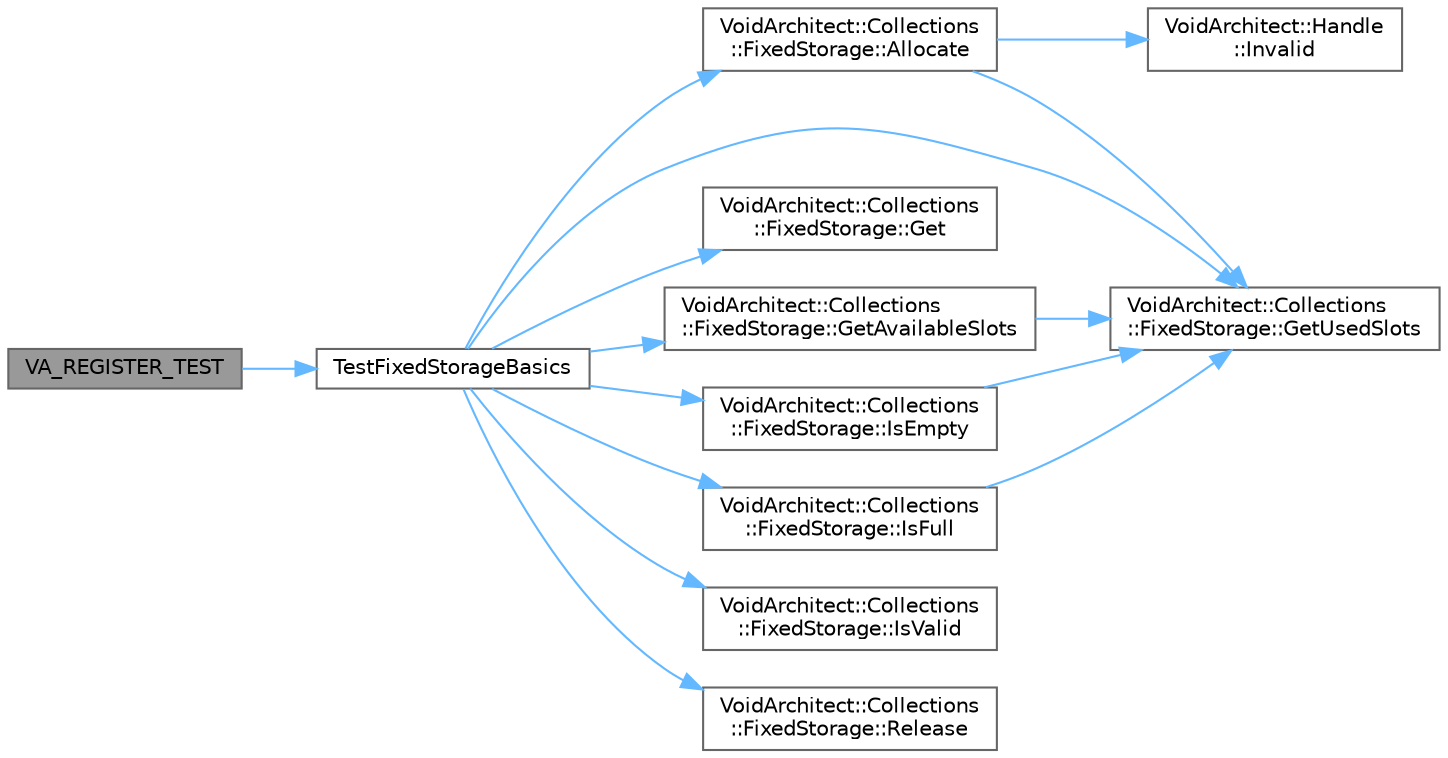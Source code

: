 digraph "VA_REGISTER_TEST"
{
 // LATEX_PDF_SIZE
  bgcolor="transparent";
  edge [fontname=Helvetica,fontsize=10,labelfontname=Helvetica,labelfontsize=10];
  node [fontname=Helvetica,fontsize=10,shape=box,height=0.2,width=0.4];
  rankdir="LR";
  Node1 [id="Node000001",label="VA_REGISTER_TEST",height=0.2,width=0.4,color="gray40", fillcolor="grey60", style="filled", fontcolor="black",tooltip=" "];
  Node1 -> Node2 [id="edge1_Node000001_Node000002",color="steelblue1",style="solid",tooltip=" "];
  Node2 [id="Node000002",label="TestFixedStorageBasics",height=0.2,width=0.4,color="grey40", fillcolor="white", style="filled",URL="$_fixed_storage_tests_8cpp.html#a1990d785967c245a0c198ad78a50f427",tooltip="Test basic FixedStorage operations."];
  Node2 -> Node3 [id="edge2_Node000002_Node000003",color="steelblue1",style="solid",tooltip=" "];
  Node3 [id="Node000003",label="VoidArchitect::Collections\l::FixedStorage::Allocate",height=0.2,width=0.4,color="grey40", fillcolor="white", style="filled",URL="$class_void_architect_1_1_collections_1_1_fixed_storage.html#a9f4828c0199ff0cd6a2f08f7622e3e78",tooltip="Allocate a new slot and construct object in-place."];
  Node3 -> Node4 [id="edge3_Node000003_Node000004",color="steelblue1",style="solid",tooltip=" "];
  Node4 [id="Node000004",label="VoidArchitect::Collections\l::FixedStorage::GetUsedSlots",height=0.2,width=0.4,color="grey40", fillcolor="white", style="filled",URL="$class_void_architect_1_1_collections_1_1_fixed_storage.html#a005394a788ffe413201e38331689de39",tooltip="Get the number of currently allocated slots."];
  Node3 -> Node5 [id="edge4_Node000003_Node000005",color="steelblue1",style="solid",tooltip=" "];
  Node5 [id="Node000005",label="VoidArchitect::Handle\l::Invalid",height=0.2,width=0.4,color="grey40", fillcolor="white", style="filled",URL="$struct_void_architect_1_1_handle.html#a791780bb18d11208b419903a9086b937",tooltip="Create an explicitly invalid handle."];
  Node2 -> Node6 [id="edge5_Node000002_Node000006",color="steelblue1",style="solid",tooltip=" "];
  Node6 [id="Node000006",label="VoidArchitect::Collections\l::FixedStorage::Get",height=0.2,width=0.4,color="grey40", fillcolor="white", style="filled",URL="$class_void_architect_1_1_collections_1_1_fixed_storage.html#a721d4fae44f875c5946058de2effd441",tooltip="Get mutable object by handle."];
  Node2 -> Node7 [id="edge6_Node000002_Node000007",color="steelblue1",style="solid",tooltip=" "];
  Node7 [id="Node000007",label="VoidArchitect::Collections\l::FixedStorage::GetAvailableSlots",height=0.2,width=0.4,color="grey40", fillcolor="white", style="filled",URL="$class_void_architect_1_1_collections_1_1_fixed_storage.html#afe2778e3d3166561b21a248eb83e2491",tooltip="Get the number of available slots."];
  Node7 -> Node4 [id="edge7_Node000007_Node000004",color="steelblue1",style="solid",tooltip=" "];
  Node2 -> Node4 [id="edge8_Node000002_Node000004",color="steelblue1",style="solid",tooltip=" "];
  Node2 -> Node8 [id="edge9_Node000002_Node000008",color="steelblue1",style="solid",tooltip=" "];
  Node8 [id="Node000008",label="VoidArchitect::Collections\l::FixedStorage::IsEmpty",height=0.2,width=0.4,color="grey40", fillcolor="white", style="filled",URL="$class_void_architect_1_1_collections_1_1_fixed_storage.html#a4d9fc57bd15e68354859c2c6340daf17",tooltip="Check if storage is empty."];
  Node8 -> Node4 [id="edge10_Node000008_Node000004",color="steelblue1",style="solid",tooltip=" "];
  Node2 -> Node9 [id="edge11_Node000002_Node000009",color="steelblue1",style="solid",tooltip=" "];
  Node9 [id="Node000009",label="VoidArchitect::Collections\l::FixedStorage::IsFull",height=0.2,width=0.4,color="grey40", fillcolor="white", style="filled",URL="$class_void_architect_1_1_collections_1_1_fixed_storage.html#ac2f47d1561f36176b4c0e52e864a9d0e",tooltip="Check if storage is full."];
  Node9 -> Node4 [id="edge12_Node000009_Node000004",color="steelblue1",style="solid",tooltip=" "];
  Node2 -> Node10 [id="edge13_Node000002_Node000010",color="steelblue1",style="solid",tooltip=" "];
  Node10 [id="Node000010",label="VoidArchitect::Collections\l::FixedStorage::IsValid",height=0.2,width=0.4,color="grey40", fillcolor="white", style="filled",URL="$class_void_architect_1_1_collections_1_1_fixed_storage.html#ad0eee9c51c6341c404d860cc841ec73b",tooltip="Check if handle references a valid object."];
  Node2 -> Node11 [id="edge14_Node000002_Node000011",color="steelblue1",style="solid",tooltip=" "];
  Node11 [id="Node000011",label="VoidArchitect::Collections\l::FixedStorage::Release",height=0.2,width=0.4,color="grey40", fillcolor="white", style="filled",URL="$class_void_architect_1_1_collections_1_1_fixed_storage.html#a135e8dbe28a28e611e9c292ca82be518",tooltip="Release a slot and destruct the object."];
}
